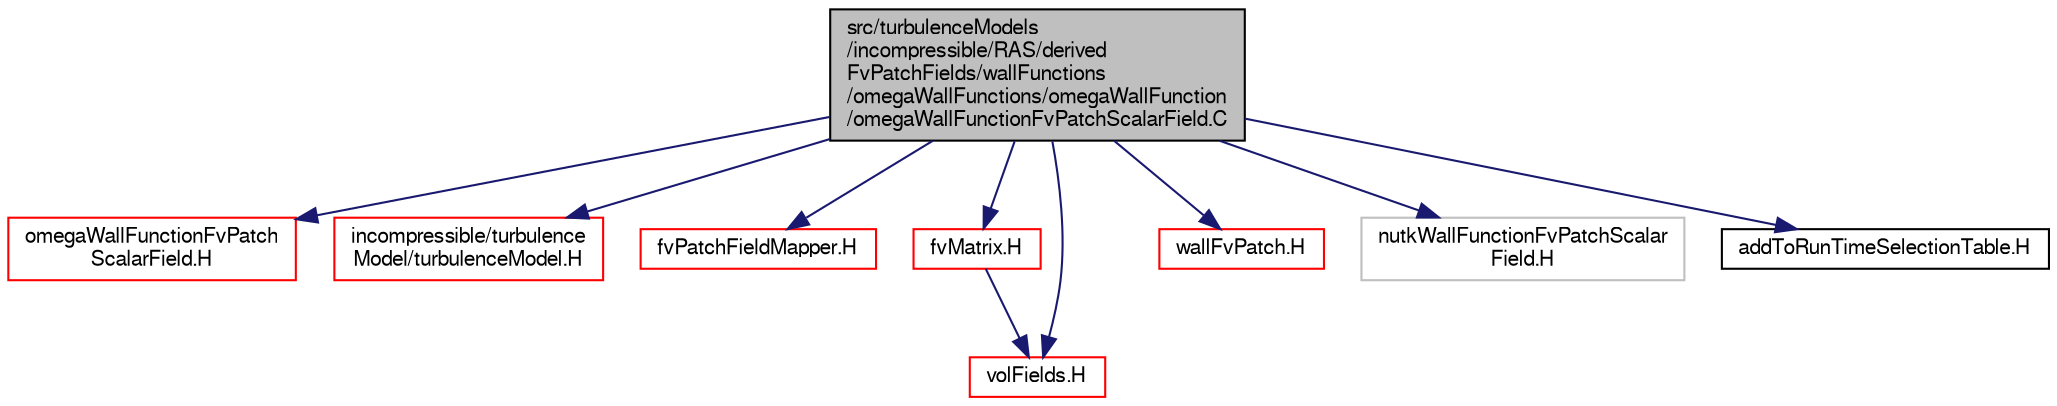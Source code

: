 digraph "src/turbulenceModels/incompressible/RAS/derivedFvPatchFields/wallFunctions/omegaWallFunctions/omegaWallFunction/omegaWallFunctionFvPatchScalarField.C"
{
  bgcolor="transparent";
  edge [fontname="FreeSans",fontsize="10",labelfontname="FreeSans",labelfontsize="10"];
  node [fontname="FreeSans",fontsize="10",shape=record];
  Node0 [label="src/turbulenceModels\l/incompressible/RAS/derived\lFvPatchFields/wallFunctions\l/omegaWallFunctions/omegaWallFunction\l/omegaWallFunctionFvPatchScalarField.C",height=0.2,width=0.4,color="black", fillcolor="grey75", style="filled", fontcolor="black"];
  Node0 -> Node1 [color="midnightblue",fontsize="10",style="solid",fontname="FreeSans"];
  Node1 [label="omegaWallFunctionFvPatch\lScalarField.H",height=0.2,width=0.4,color="red",URL="$a40097.html"];
  Node0 -> Node189 [color="midnightblue",fontsize="10",style="solid",fontname="FreeSans"];
  Node189 [label="incompressible/turbulence\lModel/turbulenceModel.H",height=0.2,width=0.4,color="red",URL="$a40271.html"];
  Node0 -> Node306 [color="midnightblue",fontsize="10",style="solid",fontname="FreeSans"];
  Node306 [label="fvPatchFieldMapper.H",height=0.2,width=0.4,color="red",URL="$a02468.html"];
  Node0 -> Node307 [color="midnightblue",fontsize="10",style="solid",fontname="FreeSans"];
  Node307 [label="fvMatrix.H",height=0.2,width=0.4,color="red",URL="$a03281.html"];
  Node307 -> Node195 [color="midnightblue",fontsize="10",style="solid",fontname="FreeSans"];
  Node195 [label="volFields.H",height=0.2,width=0.4,color="red",URL="$a02750.html"];
  Node0 -> Node195 [color="midnightblue",fontsize="10",style="solid",fontname="FreeSans"];
  Node0 -> Node319 [color="midnightblue",fontsize="10",style="solid",fontname="FreeSans"];
  Node319 [label="wallFvPatch.H",height=0.2,width=0.4,color="red",URL="$a03680.html"];
  Node0 -> Node321 [color="midnightblue",fontsize="10",style="solid",fontname="FreeSans"];
  Node321 [label="nutkWallFunctionFvPatchScalar\lField.H",height=0.2,width=0.4,color="grey75"];
  Node0 -> Node322 [color="midnightblue",fontsize="10",style="solid",fontname="FreeSans"];
  Node322 [label="addToRunTimeSelectionTable.H",height=0.2,width=0.4,color="black",URL="$a09263.html",tooltip="Macros for easy insertion into run-time selection tables. "];
}
